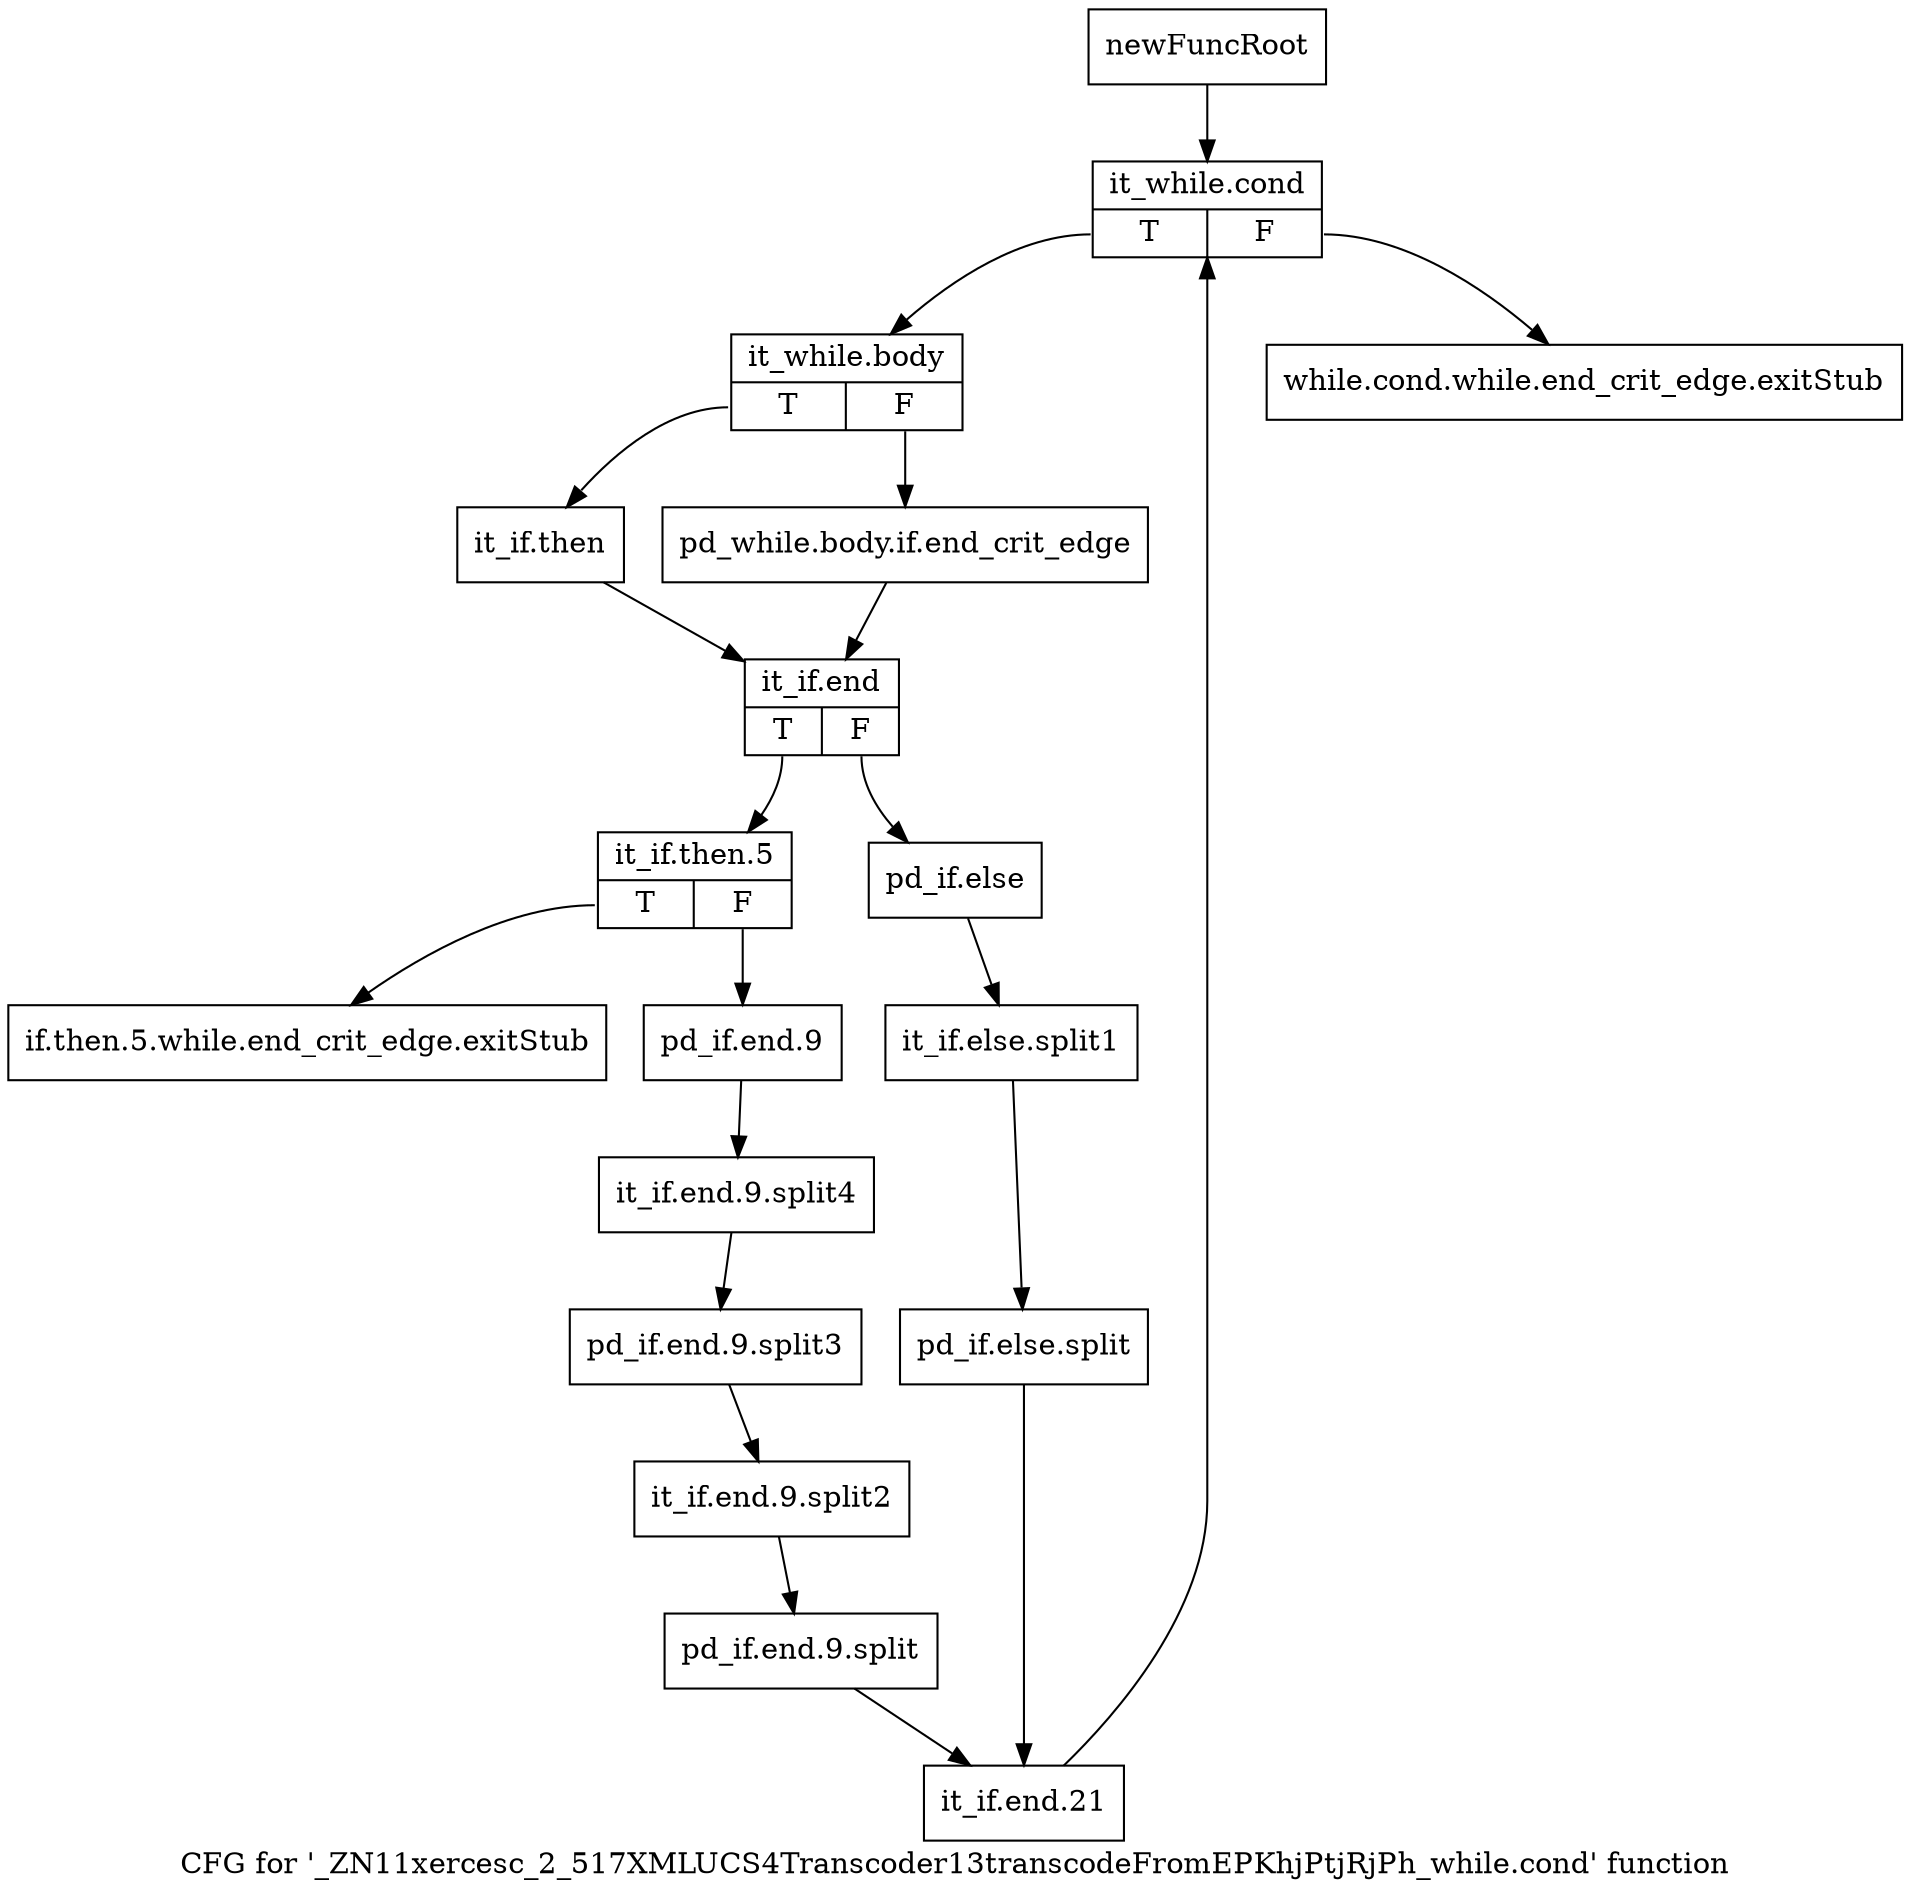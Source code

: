 digraph "CFG for '_ZN11xercesc_2_517XMLUCS4Transcoder13transcodeFromEPKhjPtjRjPh_while.cond' function" {
	label="CFG for '_ZN11xercesc_2_517XMLUCS4Transcoder13transcodeFromEPKhjPtjRjPh_while.cond' function";

	Node0x9b62440 [shape=record,label="{newFuncRoot}"];
	Node0x9b62440 -> Node0x9b7f6b0;
	Node0x9b7f610 [shape=record,label="{while.cond.while.end_crit_edge.exitStub}"];
	Node0x9b7f660 [shape=record,label="{if.then.5.while.end_crit_edge.exitStub}"];
	Node0x9b7f6b0 [shape=record,label="{it_while.cond|{<s0>T|<s1>F}}"];
	Node0x9b7f6b0:s0 -> Node0x9b7f700;
	Node0x9b7f6b0:s1 -> Node0x9b7f610;
	Node0x9b7f700 [shape=record,label="{it_while.body|{<s0>T|<s1>F}}"];
	Node0x9b7f700:s0 -> Node0x9b7f7a0;
	Node0x9b7f700:s1 -> Node0x9b7f750;
	Node0x9b7f750 [shape=record,label="{pd_while.body.if.end_crit_edge}"];
	Node0x9b7f750 -> Node0x9b7f7f0;
	Node0x9b7f7a0 [shape=record,label="{it_if.then}"];
	Node0x9b7f7a0 -> Node0x9b7f7f0;
	Node0x9b7f7f0 [shape=record,label="{it_if.end|{<s0>T|<s1>F}}"];
	Node0x9b7f7f0:s0 -> Node0x9b7f890;
	Node0x9b7f7f0:s1 -> Node0x9b7f840;
	Node0x9b7f840 [shape=record,label="{pd_if.else}"];
	Node0x9b7f840 -> Node0xcf32dc0;
	Node0xcf32dc0 [shape=record,label="{it_if.else.split1}"];
	Node0xcf32dc0 -> Node0xcf68ff0;
	Node0xcf68ff0 [shape=record,label="{pd_if.else.split}"];
	Node0xcf68ff0 -> Node0x9b7f930;
	Node0x9b7f890 [shape=record,label="{it_if.then.5|{<s0>T|<s1>F}}"];
	Node0x9b7f890:s0 -> Node0x9b7f660;
	Node0x9b7f890:s1 -> Node0x9b7f8e0;
	Node0x9b7f8e0 [shape=record,label="{pd_if.end.9}"];
	Node0x9b7f8e0 -> Node0xcf68cd0;
	Node0xcf68cd0 [shape=record,label="{it_if.end.9.split4}"];
	Node0xcf68cd0 -> Node0xcf68eb0;
	Node0xcf68eb0 [shape=record,label="{pd_if.end.9.split3}"];
	Node0xcf68eb0 -> Node0xcf68e10;
	Node0xcf68e10 [shape=record,label="{it_if.end.9.split2}"];
	Node0xcf68e10 -> Node0xcf68fa0;
	Node0xcf68fa0 [shape=record,label="{pd_if.end.9.split}"];
	Node0xcf68fa0 -> Node0x9b7f930;
	Node0x9b7f930 [shape=record,label="{it_if.end.21}"];
	Node0x9b7f930 -> Node0x9b7f6b0;
}
